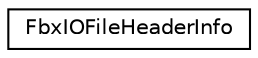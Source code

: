 digraph "クラス階層図"
{
  edge [fontname="Helvetica",fontsize="10",labelfontname="Helvetica",labelfontsize="10"];
  node [fontname="Helvetica",fontsize="10",shape=record];
  rankdir="LR";
  Node0 [label="FbxIOFileHeaderInfo",height=0.2,width=0.4,color="black", fillcolor="white", style="filled",URL="$class_fbx_i_o_file_header_info.html"];
}
